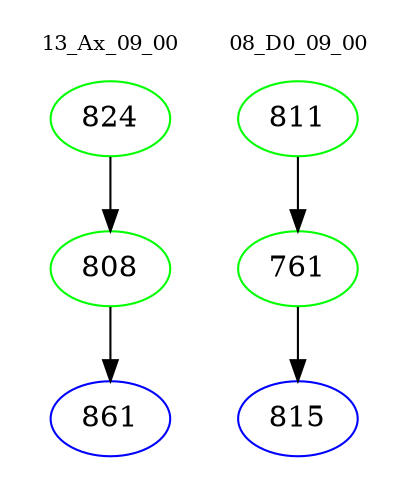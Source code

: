 digraph{
subgraph cluster_0 {
color = white
label = "13_Ax_09_00";
fontsize=10;
T0_824 [label="824", color="green"]
T0_824 -> T0_808 [color="black"]
T0_808 [label="808", color="green"]
T0_808 -> T0_861 [color="black"]
T0_861 [label="861", color="blue"]
}
subgraph cluster_1 {
color = white
label = "08_D0_09_00";
fontsize=10;
T1_811 [label="811", color="green"]
T1_811 -> T1_761 [color="black"]
T1_761 [label="761", color="green"]
T1_761 -> T1_815 [color="black"]
T1_815 [label="815", color="blue"]
}
}
